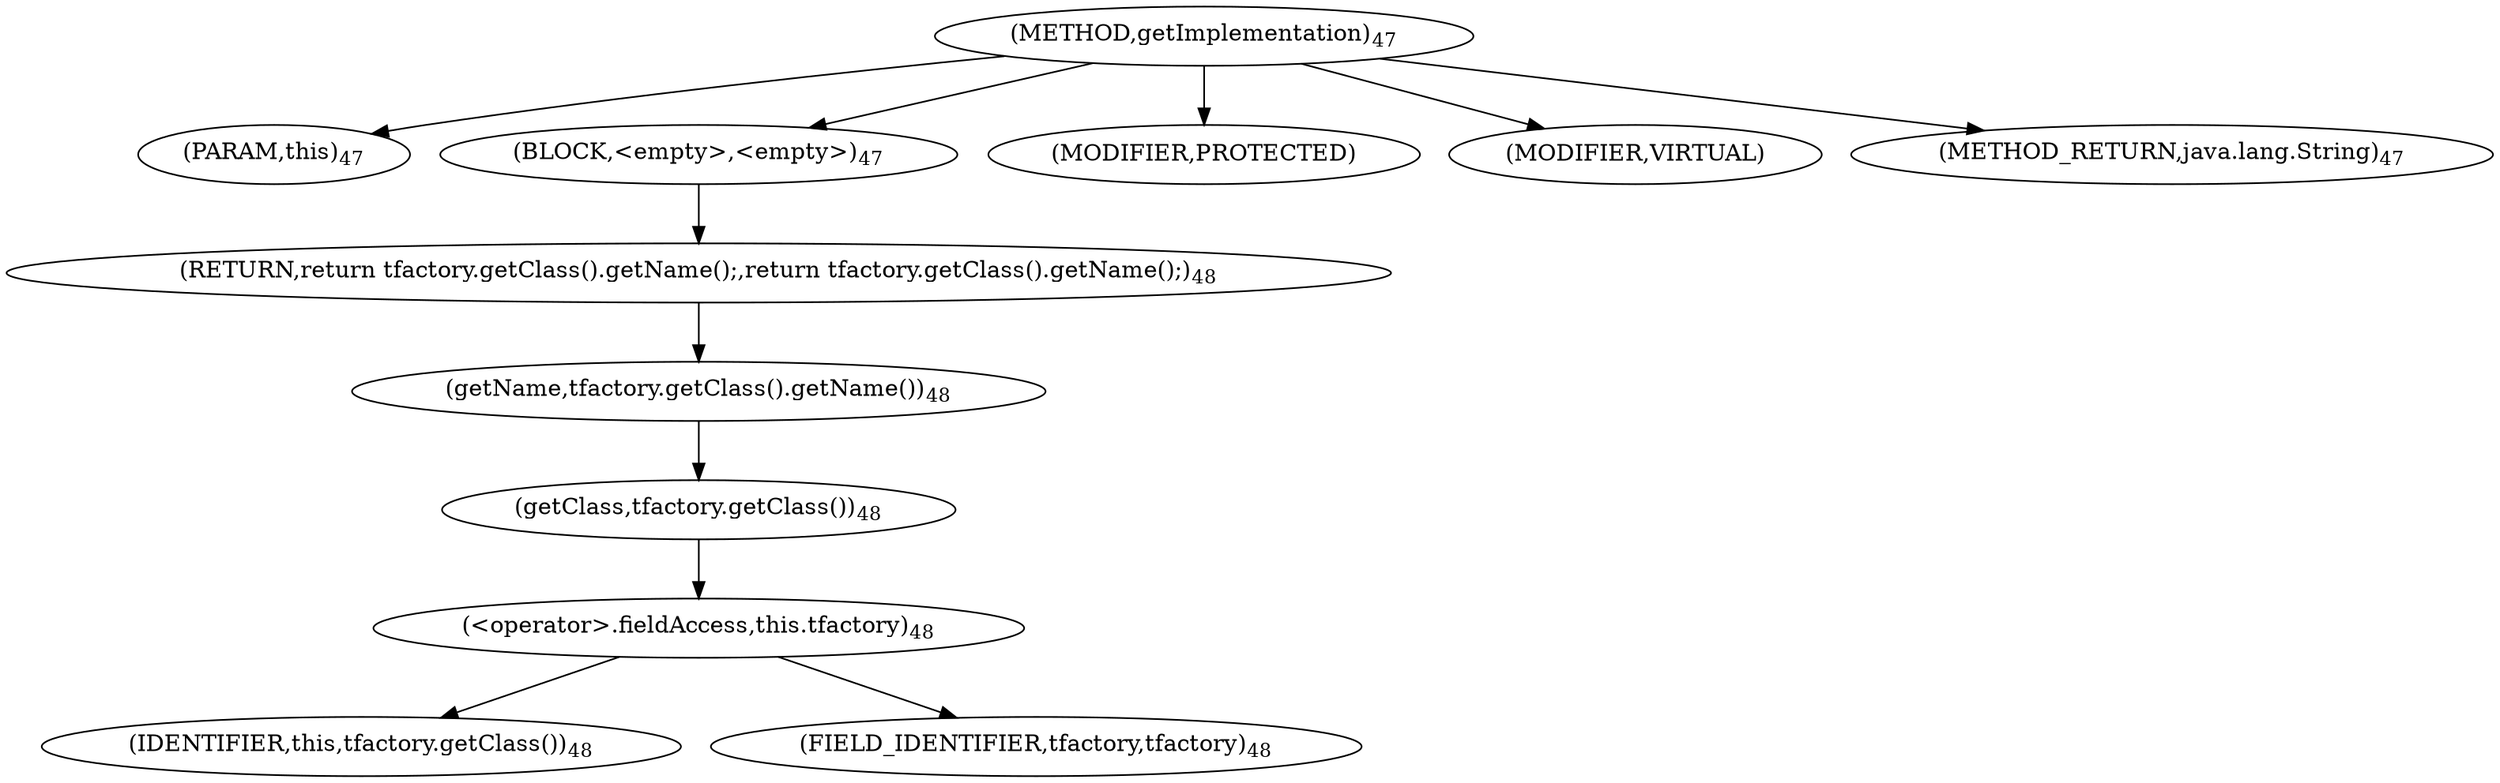 digraph "getImplementation" {  
"29" [label = <(METHOD,getImplementation)<SUB>47</SUB>> ]
"30" [label = <(PARAM,this)<SUB>47</SUB>> ]
"31" [label = <(BLOCK,&lt;empty&gt;,&lt;empty&gt;)<SUB>47</SUB>> ]
"32" [label = <(RETURN,return tfactory.getClass().getName();,return tfactory.getClass().getName();)<SUB>48</SUB>> ]
"33" [label = <(getName,tfactory.getClass().getName())<SUB>48</SUB>> ]
"34" [label = <(getClass,tfactory.getClass())<SUB>48</SUB>> ]
"35" [label = <(&lt;operator&gt;.fieldAccess,this.tfactory)<SUB>48</SUB>> ]
"36" [label = <(IDENTIFIER,this,tfactory.getClass())<SUB>48</SUB>> ]
"37" [label = <(FIELD_IDENTIFIER,tfactory,tfactory)<SUB>48</SUB>> ]
"38" [label = <(MODIFIER,PROTECTED)> ]
"39" [label = <(MODIFIER,VIRTUAL)> ]
"40" [label = <(METHOD_RETURN,java.lang.String)<SUB>47</SUB>> ]
  "29" -> "30" 
  "29" -> "31" 
  "29" -> "38" 
  "29" -> "39" 
  "29" -> "40" 
  "31" -> "32" 
  "32" -> "33" 
  "33" -> "34" 
  "34" -> "35" 
  "35" -> "36" 
  "35" -> "37" 
}
